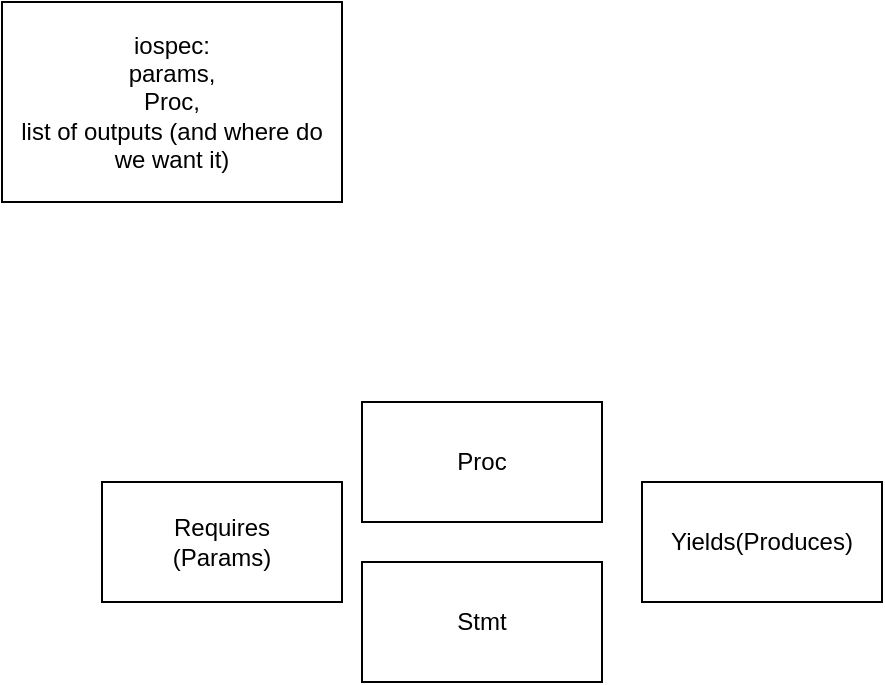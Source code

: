 <mxfile version="13.6.2" type="device"><diagram id="TQu_aOMcoqIRll57bs4G" name="Page-1"><mxGraphModel dx="918" dy="535" grid="1" gridSize="10" guides="1" tooltips="1" connect="1" arrows="1" fold="1" page="1" pageScale="1" pageWidth="850" pageHeight="1100" math="0" shadow="0"><root><mxCell id="0"/><mxCell id="1" parent="0"/><mxCell id="QpsR-8_m96Gcdt56JP5q-1" value="Stmt" style="rounded=0;whiteSpace=wrap;html=1;" vertex="1" parent="1"><mxGeometry x="220" y="360" width="120" height="60" as="geometry"/></mxCell><mxCell id="QpsR-8_m96Gcdt56JP5q-2" value="Proc" style="rounded=0;whiteSpace=wrap;html=1;" vertex="1" parent="1"><mxGeometry x="220" y="280" width="120" height="60" as="geometry"/></mxCell><mxCell id="QpsR-8_m96Gcdt56JP5q-3" value="Requires&lt;br&gt;(Params)" style="rounded=0;whiteSpace=wrap;html=1;" vertex="1" parent="1"><mxGeometry x="90" y="320" width="120" height="60" as="geometry"/></mxCell><mxCell id="QpsR-8_m96Gcdt56JP5q-4" value="Yields(Produces)" style="rounded=0;whiteSpace=wrap;html=1;" vertex="1" parent="1"><mxGeometry x="360" y="320" width="120" height="60" as="geometry"/></mxCell><mxCell id="QpsR-8_m96Gcdt56JP5q-5" value="iospec:&lt;br&gt;params,&lt;br&gt;Proc,&lt;br&gt;list of outputs (and where do we want it)" style="rounded=0;whiteSpace=wrap;html=1;" vertex="1" parent="1"><mxGeometry x="40" y="80" width="170" height="100" as="geometry"/></mxCell></root></mxGraphModel></diagram></mxfile>